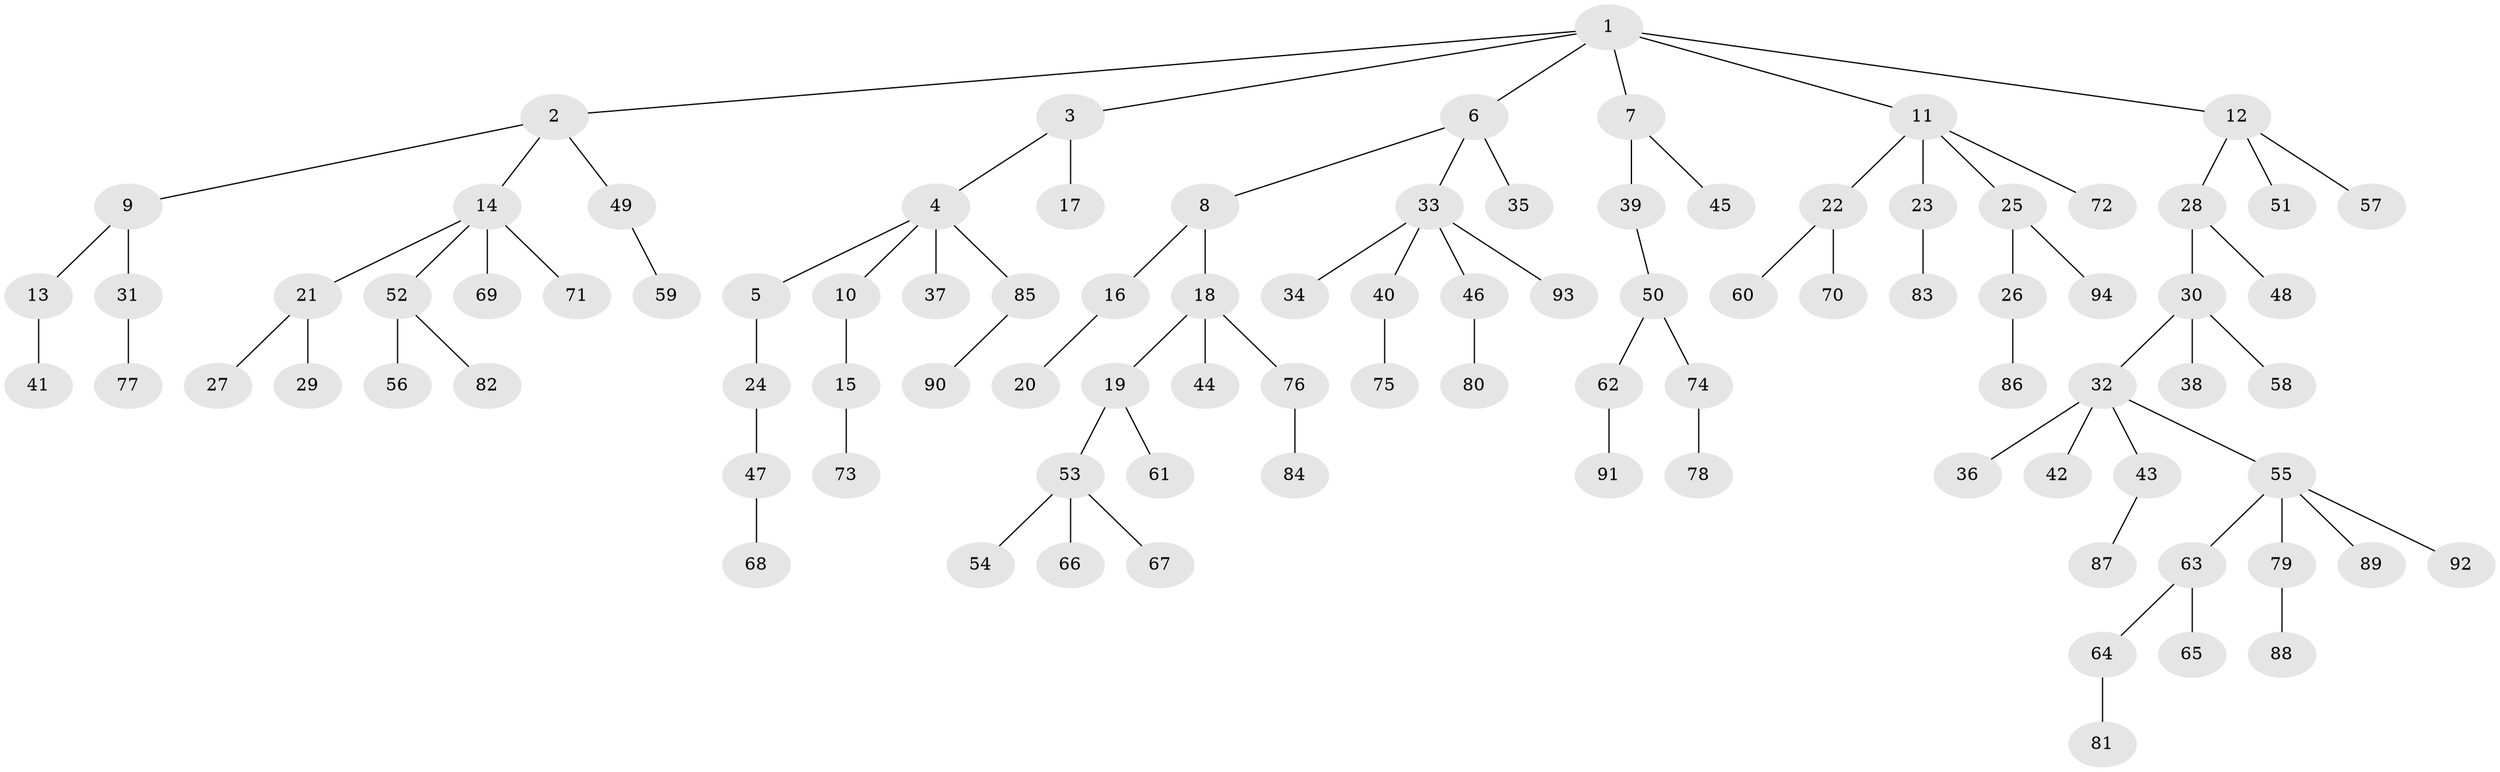 // Generated by graph-tools (version 1.1) at 2025/36/03/09/25 02:36:53]
// undirected, 94 vertices, 93 edges
graph export_dot {
graph [start="1"]
  node [color=gray90,style=filled];
  1;
  2;
  3;
  4;
  5;
  6;
  7;
  8;
  9;
  10;
  11;
  12;
  13;
  14;
  15;
  16;
  17;
  18;
  19;
  20;
  21;
  22;
  23;
  24;
  25;
  26;
  27;
  28;
  29;
  30;
  31;
  32;
  33;
  34;
  35;
  36;
  37;
  38;
  39;
  40;
  41;
  42;
  43;
  44;
  45;
  46;
  47;
  48;
  49;
  50;
  51;
  52;
  53;
  54;
  55;
  56;
  57;
  58;
  59;
  60;
  61;
  62;
  63;
  64;
  65;
  66;
  67;
  68;
  69;
  70;
  71;
  72;
  73;
  74;
  75;
  76;
  77;
  78;
  79;
  80;
  81;
  82;
  83;
  84;
  85;
  86;
  87;
  88;
  89;
  90;
  91;
  92;
  93;
  94;
  1 -- 2;
  1 -- 3;
  1 -- 6;
  1 -- 7;
  1 -- 11;
  1 -- 12;
  2 -- 9;
  2 -- 14;
  2 -- 49;
  3 -- 4;
  3 -- 17;
  4 -- 5;
  4 -- 10;
  4 -- 37;
  4 -- 85;
  5 -- 24;
  6 -- 8;
  6 -- 33;
  6 -- 35;
  7 -- 39;
  7 -- 45;
  8 -- 16;
  8 -- 18;
  9 -- 13;
  9 -- 31;
  10 -- 15;
  11 -- 22;
  11 -- 23;
  11 -- 25;
  11 -- 72;
  12 -- 28;
  12 -- 51;
  12 -- 57;
  13 -- 41;
  14 -- 21;
  14 -- 52;
  14 -- 69;
  14 -- 71;
  15 -- 73;
  16 -- 20;
  18 -- 19;
  18 -- 44;
  18 -- 76;
  19 -- 53;
  19 -- 61;
  21 -- 27;
  21 -- 29;
  22 -- 60;
  22 -- 70;
  23 -- 83;
  24 -- 47;
  25 -- 26;
  25 -- 94;
  26 -- 86;
  28 -- 30;
  28 -- 48;
  30 -- 32;
  30 -- 38;
  30 -- 58;
  31 -- 77;
  32 -- 36;
  32 -- 42;
  32 -- 43;
  32 -- 55;
  33 -- 34;
  33 -- 40;
  33 -- 46;
  33 -- 93;
  39 -- 50;
  40 -- 75;
  43 -- 87;
  46 -- 80;
  47 -- 68;
  49 -- 59;
  50 -- 62;
  50 -- 74;
  52 -- 56;
  52 -- 82;
  53 -- 54;
  53 -- 66;
  53 -- 67;
  55 -- 63;
  55 -- 79;
  55 -- 89;
  55 -- 92;
  62 -- 91;
  63 -- 64;
  63 -- 65;
  64 -- 81;
  74 -- 78;
  76 -- 84;
  79 -- 88;
  85 -- 90;
}
